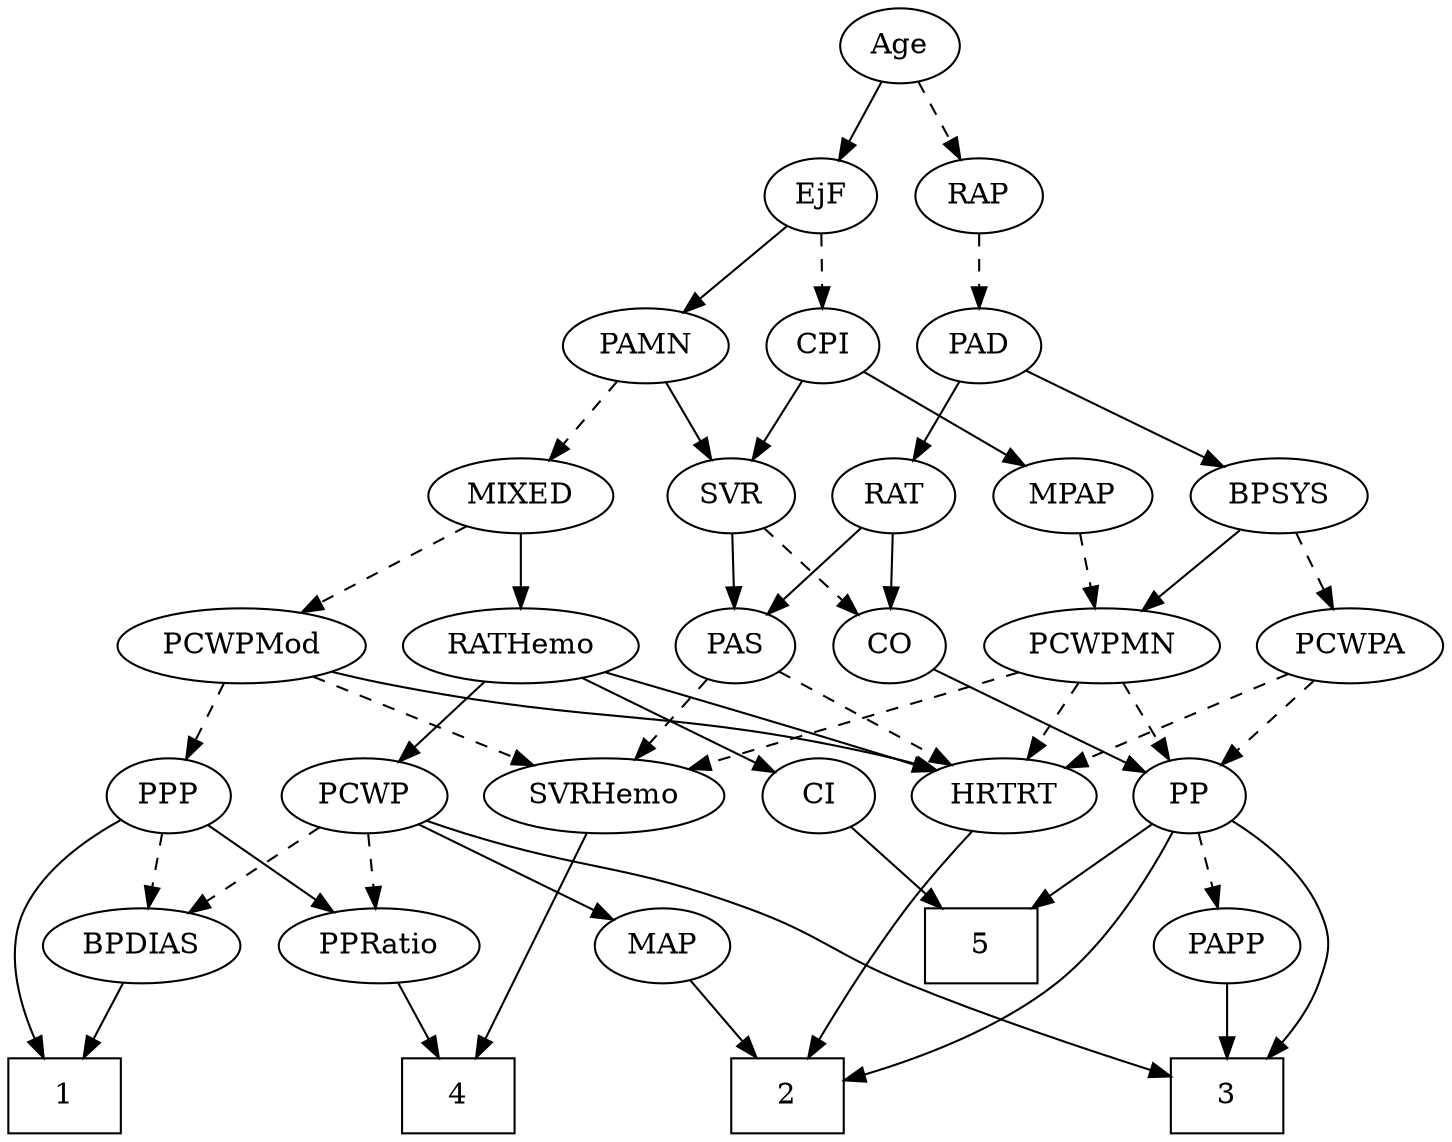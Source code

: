 strict digraph {
	graph [bb="0,0,637.6,540"];
	node [label="\N"];
	1	[height=0.5,
		pos="27,18",
		shape=box,
		width=0.75];
	2	[height=0.5,
		pos="348,18",
		shape=box,
		width=0.75];
	3	[height=0.5,
		pos="534,18",
		shape=box,
		width=0.75];
	4	[height=0.5,
		pos="196,18",
		shape=box,
		width=0.75];
	5	[height=0.5,
		pos="441,90",
		shape=box,
		width=0.75];
	Age	[height=0.5,
		pos="394,522",
		width=0.75];
	EjF	[height=0.5,
		pos="358,450",
		width=0.75];
	Age -> EjF	[pos="e,366.3,467.15 385.65,504.76 381.29,496.28 375.85,485.71 370.96,476.2",
		style=solid];
	RAP	[height=0.5,
		pos="431,450",
		width=0.77632];
	Age -> RAP	[pos="e,422.46,467.15 402.58,504.76 407.06,496.28 412.65,485.71 417.68,476.2",
		style=dashed];
	PAMN	[height=0.5,
		pos="277,378",
		width=1.011];
	EjF -> PAMN	[pos="e,294.37,394.01 342,435.17 330.62,425.34 315.11,411.93 302.09,400.69",
		style=solid];
	CPI	[height=0.5,
		pos="358,378",
		width=0.75];
	EjF -> CPI	[pos="e,358,396.1 358,431.7 358,423.98 358,414.71 358,406.11",
		style=dashed];
	PAD	[height=0.5,
		pos="432,378",
		width=0.79437];
	RAP -> PAD	[pos="e,431.76,396.1 431.25,431.7 431.36,423.98 431.49,414.71 431.61,406.11",
		style=dashed];
	MIXED	[height=0.5,
		pos="225,306",
		width=1.1193];
	RATHemo	[height=0.5,
		pos="225,234",
		width=1.3721];
	MIXED -> RATHemo	[pos="e,225,252.1 225,287.7 225,279.98 225,270.71 225,262.11",
		style=solid];
	PCWPMod	[height=0.5,
		pos="106,234",
		width=1.4443];
	MIXED -> PCWPMod	[pos="e,131.11,249.77 201.49,291.17 183.87,280.8 159.5,266.47 139.79,254.88",
		style=dashed];
	MPAP	[height=0.5,
		pos="471,306",
		width=0.97491];
	PCWPMN	[height=0.5,
		pos="486,234",
		width=1.3902];
	MPAP -> PCWPMN	[pos="e,482.3,252.28 474.63,288.05 476.3,280.26 478.32,270.82 480.2,262.08",
		style=dashed];
	BPSYS	[height=0.5,
		pos="562,306",
		width=1.0471];
	PCWPA	[height=0.5,
		pos="596,234",
		width=1.1555];
	BPSYS -> PCWPA	[pos="e,587.76,251.96 570.06,288.41 574.02,280.25 578.89,270.22 583.34,261.07",
		style=dashed];
	BPSYS -> PCWPMN	[pos="e,503.52,251.13 545.51,289.81 535.44,280.53 522.35,268.48 511.02,258.05",
		style=solid];
	PAD -> BPSYS	[pos="e,537.74,320.07 453.18,365.6 473.63,354.58 504.92,337.74 528.7,324.93",
		style=solid];
	RAT	[height=0.5,
		pos="391,306",
		width=0.75827];
	PAD -> RAT	[pos="e,400.46,323.15 422.49,360.76 417.47,352.19 411.2,341.49 405.58,331.9",
		style=solid];
	CO	[height=0.5,
		pos="391,234",
		width=0.75];
	PP	[height=0.5,
		pos="525,162",
		width=0.75];
	CO -> PP	[pos="e,504.11,173.91 411.64,222.22 433.91,210.59 469.57,191.96 494.94,178.7",
		style=solid];
	PAS	[height=0.5,
		pos="319,234",
		width=0.75];
	SVRHemo	[height=0.5,
		pos="260,162",
		width=1.3902];
	PAS -> SVRHemo	[pos="e,274.01,179.63 306.2,217.81 298.71,208.93 289.08,197.5 280.56,187.39",
		style=dashed];
	HRTRT	[height=0.5,
		pos="440,162",
		width=1.1013];
	PAS -> HRTRT	[pos="e,416.57,176.56 338.71,221.6 357.43,210.77 385.89,194.3 407.89,181.58",
		style=dashed];
	PAMN -> MIXED	[pos="e,237.36,323.63 264.94,360.76 258.53,352.14 250.53,341.36 243.37,331.73",
		style=dashed];
	SVR	[height=0.5,
		pos="318,306",
		width=0.77632];
	PAMN -> SVR	[pos="e,308.64,322.99 286.72,360.41 291.74,351.83 297.97,341.19 303.55,331.67",
		style=solid];
	PCWP	[height=0.5,
		pos="157,162",
		width=0.97491];
	RATHemo -> PCWP	[pos="e,172.22,178.67 209.23,216.76 200.35,207.62 189.12,196.06 179.34,186",
		style=solid];
	CI	[height=0.5,
		pos="355,162",
		width=0.75];
	RATHemo -> CI	[pos="e,334.39,174.1 251.62,218.67 273.07,207.12 303.21,190.89 325.41,178.93",
		style=solid];
	RATHemo -> HRTRT	[pos="e,409.72,173.64 261.35,221.68 295.04,211.12 346.51,194.82 391,180 393.94,179.02 396.97,178 400.02,176.96",
		style=solid];
	CPI -> MPAP	[pos="e,449.42,320.37 377.17,365.13 394.61,354.32 420.65,338.19 440.87,325.66",
		style=solid];
	CPI -> SVR	[pos="e,327.23,323.15 348.72,360.76 343.83,352.19 337.71,341.49 332.23,331.9",
		style=solid];
	RAT -> CO	[pos="e,391,252.1 391,287.7 391,279.98 391,270.71 391,262.11",
		style=solid];
	RAT -> PAS	[pos="e,333.9,249.49 376.08,290.5 366.04,280.73 352.62,267.69 341.32,256.7",
		style=solid];
	SVR -> CO	[pos="e,376.14,249.25 333.13,290.5 343.37,280.67 357.09,267.52 368.6,256.48",
		style=dashed];
	SVR -> PAS	[pos="e,318.76,252.1 318.25,287.7 318.36,279.98 318.49,270.71 318.61,262.11",
		style=solid];
	PCWPMod -> SVRHemo	[pos="e,230.16,176.56 136.43,219.17 160.63,208.17 194.66,192.7 220.89,180.78",
		style=dashed];
	PPP	[height=0.5,
		pos="72,162",
		width=0.75];
	PCWPMod -> PPP	[pos="e,79.921,179.31 97.77,216.05 93.744,207.77 88.814,197.62 84.349,188.42",
		style=dashed];
	PCWPMod -> HRTRT	[pos="e,410.45,174.18 144.23,221.64 151.74,219.61 159.59,217.62 167,216 265.5,194.43 293.22,204.62 391,180 394.19,179.2 397.46,178.28 \
400.73,177.29",
		style=solid];
	PCWPA -> PP	[pos="e,539.6,177.39 579.89,217.12 570.14,207.51 557.59,195.13 546.94,184.63",
		style=dashed];
	PCWPA -> HRTRT	[pos="e,467.13,175.17 568.11,220.49 542.55,209.02 504.55,191.96 476.57,179.41",
		style=dashed];
	PCWPMN -> SVRHemo	[pos="e,296.88,174.42 449.44,221.68 410.58,209.64 349.01,190.57 306.67,177.46",
		style=dashed];
	PCWPMN -> PP	[pos="e,515.91,179.31 495.44,216.05 500.11,207.68 505.83,197.4 511,188.13",
		style=dashed];
	PCWPMN -> HRTRT	[pos="e,450.82,179.47 475.1,216.41 469.54,207.95 462.67,197.49 456.48,188.08",
		style=dashed];
	SVRHemo -> 4	[pos="e,203.78,36.268 252.41,144.15 241.45,119.84 221.09,74.66 208.06,45.753",
		style=solid];
	BPDIAS	[height=0.5,
		pos="62,90",
		width=1.1735];
	BPDIAS -> 1	[pos="e,35.638,36.275 53.527,72.055 49.503,64.007 44.602,54.205 40.113,45.226",
		style=solid];
	MAP	[height=0.5,
		pos="289,90",
		width=0.84854];
	MAP -> 2	[pos="e,333.28,36.461 302.09,73.465 309.31,64.906 318.44,54.069 326.66,44.32",
		style=solid];
	PP -> 2	[pos="e,375.09,24.447 519.78,144.03 512.9,124.28 499.05,91.851 477,72 450.88,48.481 412.9,34.593 384.91,26.976",
		style=solid];
	PP -> 3	[pos="e,532.91,36.189 526.09,143.87 527.62,119.67 530.44,75.211 532.26,46.393",
		style=solid];
	PP -> 5	[pos="e,461.62,108.18 508.8,147.5 497.67,138.23 482.59,125.66 469.47,114.73",
		style=solid];
	PAPP	[height=0.5,
		pos="594,90",
		width=0.88464];
	PP -> PAPP	[pos="e,579.25,105.97 539.3,146.5 548.79,136.86 561.43,124.04 572.18,113.14",
		style=dashed];
	PPP -> 1	[pos="e,18.148,36.145 51.701,149.81 37.38,140.65 19.322,126.25 11,108 1.9889,88.233 7.394,63.833 14.263,45.582",
		style=solid];
	PPP -> BPDIAS	[pos="e,64.468,108.28 69.579,144.05 68.478,136.35 67.147,127.03 65.909,118.36",
		style=dashed];
	PPRatio	[height=0.5,
		pos="162,90",
		width=1.1013];
	PPP -> PPRatio	[pos="e,142.97,105.8 88.928,147.83 101.9,137.74 120.06,123.62 135.03,111.98",
		style=solid];
	PPRatio -> 4	[pos="e,187.61,36.275 170.23,72.055 174.1,64.091 178.8,54.411 183.12,45.51",
		style=solid];
	PCWP -> 3	[pos="e,506.64,29.755 183.85,150.16 189.48,148.02 195.41,145.86 201,144 257.07,125.33 273.66,128.72 329,108 364,94.894 370.81,87.107 405,\
72 435.83,58.376 471.28,43.896 497.2,33.52",
		style=solid];
	PCWP -> BPDIAS	[pos="e,82.18,105.87 137.78,146.83 124.14,136.79 105.63,123.15 90.309,111.86",
		style=dashed];
	PCWP -> MAP	[pos="e,266.92,102.71 180.6,148.49 202.2,137.03 234.32,120 257.99,107.45",
		style=solid];
	PCWP -> PPRatio	[pos="e,160.78,108.1 158.24,143.7 158.79,135.98 159.45,126.71 160.06,118.11",
		style=dashed];
	CI -> 5	[pos="e,419.89,108.18 371.58,147.5 382.98,138.23 398.42,125.66 411.85,114.73",
		style=solid];
	PAPP -> 3	[pos="e,548.97,36.461 580.68,73.465 573.35,64.906 564.06,54.069 555.7,44.32",
		style=solid];
	HRTRT -> 2	[pos="e,358.86,36.108 428.91,144.33 421.99,133.91 412.94,120.2 405,108 391.2,86.78 375.72,62.586 364.38,44.784",
		style=solid];
}
